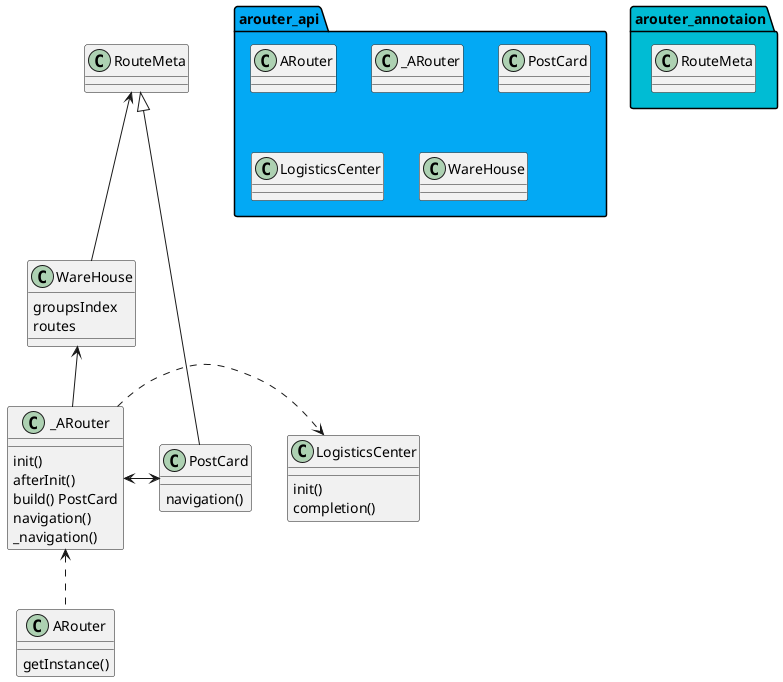 @startuml

package arouter_api  #03A9F4 {
    class ARouter
    class _ARouter
    class PostCard
    class LogisticsCenter
    class WareHouse
}

package arouter_annotaion #00BCD4 {
    class RouteMeta
}

class ARouter {
   getInstance()
}

class _ARouter {
   init()
   afterInit()
   build() PostCard
   navigation()
   _navigation()
}

class LogisticsCenter {
    init()
    completion()
}

class PostCard {
    navigation()
}

class WareHouse {
    groupsIndex
    routes
}

class RouteMeta {
}

_ARouter .right.> LogisticsCenter
_ARouter -up-> WareHouse
WareHouse -up--> RouteMeta
_ARouter <-right-> PostCard
ARouter .up.> _ARouter
PostCard --up--|> RouteMeta

@enduml
